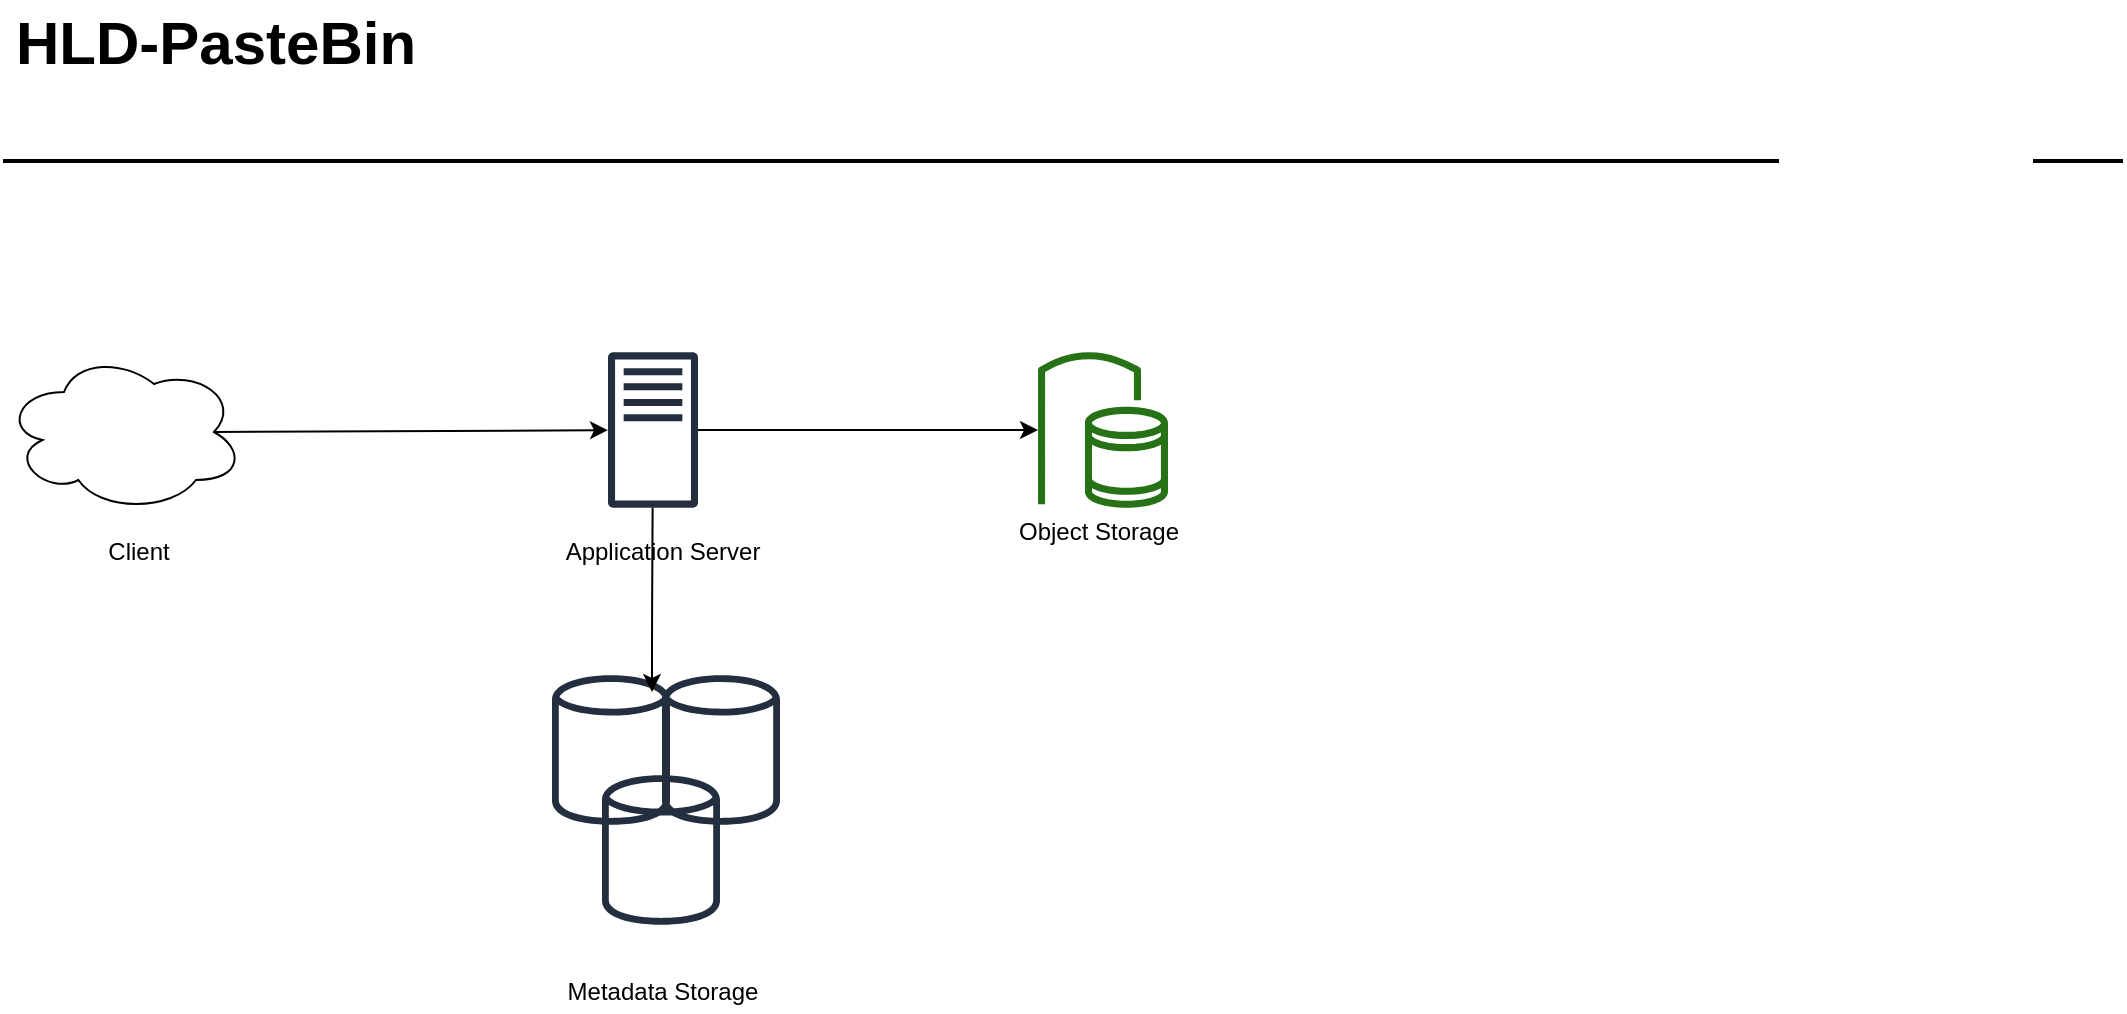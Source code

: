 <mxfile version="13.5.8" type="github">
  <diagram id="Ht1M8jgEwFfnCIfOTk4-" name="Page-1">
    <mxGraphModel dx="1186" dy="614" grid="1" gridSize="10" guides="1" tooltips="1" connect="1" arrows="1" fold="1" page="1" pageScale="1" pageWidth="1169" pageHeight="827" math="0" shadow="0">
      <root>
        <mxCell id="0" />
        <mxCell id="1" parent="0" />
        <mxCell id="-QjtrjUzRDEMRZ5MF8oH-47" value="HLD-PasteBin" style="text;html=1;resizable=0;points=[];autosize=1;align=left;verticalAlign=top;spacingTop=-4;fontSize=30;fontStyle=1" parent="1" vertex="1">
          <mxGeometry x="56.5" y="64.5" width="220" height="40" as="geometry" />
        </mxCell>
        <mxCell id="SCVMTBWpLvtzJIhz15lM-1" value="" style="line;strokeWidth=2;html=1;fontSize=14;" parent="1" vertex="1">
          <mxGeometry x="52.5" y="139.5" width="1060" height="10" as="geometry" />
        </mxCell>
        <mxCell id="gh6vLpysJ0m25ZYw-vgK-1" value="" style="ellipse;shape=cloud;whiteSpace=wrap;html=1;" vertex="1" parent="1">
          <mxGeometry x="53" y="240" width="120" height="80" as="geometry" />
        </mxCell>
        <mxCell id="gh6vLpysJ0m25ZYw-vgK-2" value="Client" style="text;html=1;align=center;verticalAlign=middle;resizable=0;points=[];autosize=1;" vertex="1" parent="1">
          <mxGeometry x="95" y="330" width="50" height="20" as="geometry" />
        </mxCell>
        <mxCell id="gh6vLpysJ0m25ZYw-vgK-3" value="" style="outlineConnect=0;fontColor=#232F3E;gradientColor=none;fillColor=#232F3E;strokeColor=none;dashed=0;verticalLabelPosition=bottom;verticalAlign=top;align=center;html=1;fontSize=12;fontStyle=0;aspect=fixed;pointerEvents=1;shape=mxgraph.aws4.traditional_server;" vertex="1" parent="1">
          <mxGeometry x="355" y="240" width="45" height="78" as="geometry" />
        </mxCell>
        <mxCell id="gh6vLpysJ0m25ZYw-vgK-4" value="" style="outlineConnect=0;fontColor=#232F3E;gradientColor=none;fillColor=#232F3E;strokeColor=none;dashed=0;verticalLabelPosition=bottom;verticalAlign=top;align=center;html=1;fontSize=12;fontStyle=0;aspect=fixed;pointerEvents=1;shape=mxgraph.aws4.generic_database;" vertex="1" parent="1">
          <mxGeometry x="327" y="400" width="59" height="78" as="geometry" />
        </mxCell>
        <mxCell id="gh6vLpysJ0m25ZYw-vgK-5" value="" style="outlineConnect=0;fontColor=#232F3E;gradientColor=none;fillColor=#232F3E;strokeColor=none;dashed=0;verticalLabelPosition=bottom;verticalAlign=top;align=center;html=1;fontSize=12;fontStyle=0;aspect=fixed;pointerEvents=1;shape=mxgraph.aws4.generic_database;" vertex="1" parent="1">
          <mxGeometry x="352" y="450" width="59" height="78" as="geometry" />
        </mxCell>
        <mxCell id="gh6vLpysJ0m25ZYw-vgK-6" value="" style="outlineConnect=0;fontColor=#232F3E;gradientColor=none;fillColor=#232F3E;strokeColor=none;dashed=0;verticalLabelPosition=bottom;verticalAlign=top;align=center;html=1;fontSize=12;fontStyle=0;aspect=fixed;pointerEvents=1;shape=mxgraph.aws4.generic_database;" vertex="1" parent="1">
          <mxGeometry x="382" y="400" width="59" height="78" as="geometry" />
        </mxCell>
        <mxCell id="gh6vLpysJ0m25ZYw-vgK-7" value="Metadata Storage" style="text;html=1;align=center;verticalAlign=middle;resizable=0;points=[];autosize=1;" vertex="1" parent="1">
          <mxGeometry x="327" y="550" width="110" height="20" as="geometry" />
        </mxCell>
        <mxCell id="gh6vLpysJ0m25ZYw-vgK-8" value="" style="outlineConnect=0;fontColor=#232F3E;gradientColor=none;fillColor=#277116;strokeColor=none;dashed=0;verticalLabelPosition=bottom;verticalAlign=top;align=center;html=1;fontSize=12;fontStyle=0;aspect=fixed;pointerEvents=1;shape=mxgraph.aws4.volume_gateway;" vertex="1" parent="1">
          <mxGeometry x="570" y="240" width="65" height="78" as="geometry" />
        </mxCell>
        <mxCell id="gh6vLpysJ0m25ZYw-vgK-9" value="Object Storage" style="text;html=1;align=center;verticalAlign=middle;resizable=0;points=[];autosize=1;" vertex="1" parent="1">
          <mxGeometry x="550" y="320" width="100" height="20" as="geometry" />
        </mxCell>
        <mxCell id="gh6vLpysJ0m25ZYw-vgK-10" value="" style="endArrow=classic;html=1;" edge="1" parent="1" source="gh6vLpysJ0m25ZYw-vgK-3" target="gh6vLpysJ0m25ZYw-vgK-8">
          <mxGeometry width="50" height="50" relative="1" as="geometry">
            <mxPoint x="471" y="340" as="sourcePoint" />
            <mxPoint x="521" y="290" as="targetPoint" />
          </mxGeometry>
        </mxCell>
        <mxCell id="gh6vLpysJ0m25ZYw-vgK-11" value="" style="endArrow=classic;html=1;exitX=0.875;exitY=0.5;exitDx=0;exitDy=0;exitPerimeter=0;" edge="1" parent="1" source="gh6vLpysJ0m25ZYw-vgK-1" target="gh6vLpysJ0m25ZYw-vgK-3">
          <mxGeometry width="50" height="50" relative="1" as="geometry">
            <mxPoint x="210" y="280" as="sourcePoint" />
            <mxPoint x="360" y="290" as="targetPoint" />
          </mxGeometry>
        </mxCell>
        <mxCell id="gh6vLpysJ0m25ZYw-vgK-12" value="" style="endArrow=classic;html=1;" edge="1" parent="1" source="gh6vLpysJ0m25ZYw-vgK-3">
          <mxGeometry width="50" height="50" relative="1" as="geometry">
            <mxPoint x="370" y="340" as="sourcePoint" />
            <mxPoint x="377" y="410" as="targetPoint" />
            <Array as="points">
              <mxPoint x="377" y="380" />
              <mxPoint x="377" y="410" />
            </Array>
          </mxGeometry>
        </mxCell>
        <mxCell id="gh6vLpysJ0m25ZYw-vgK-13" value="Application Server" style="text;html=1;align=center;verticalAlign=middle;resizable=0;points=[];autosize=1;" vertex="1" parent="1">
          <mxGeometry x="327" y="330" width="110" height="20" as="geometry" />
        </mxCell>
      </root>
    </mxGraphModel>
  </diagram>
</mxfile>
